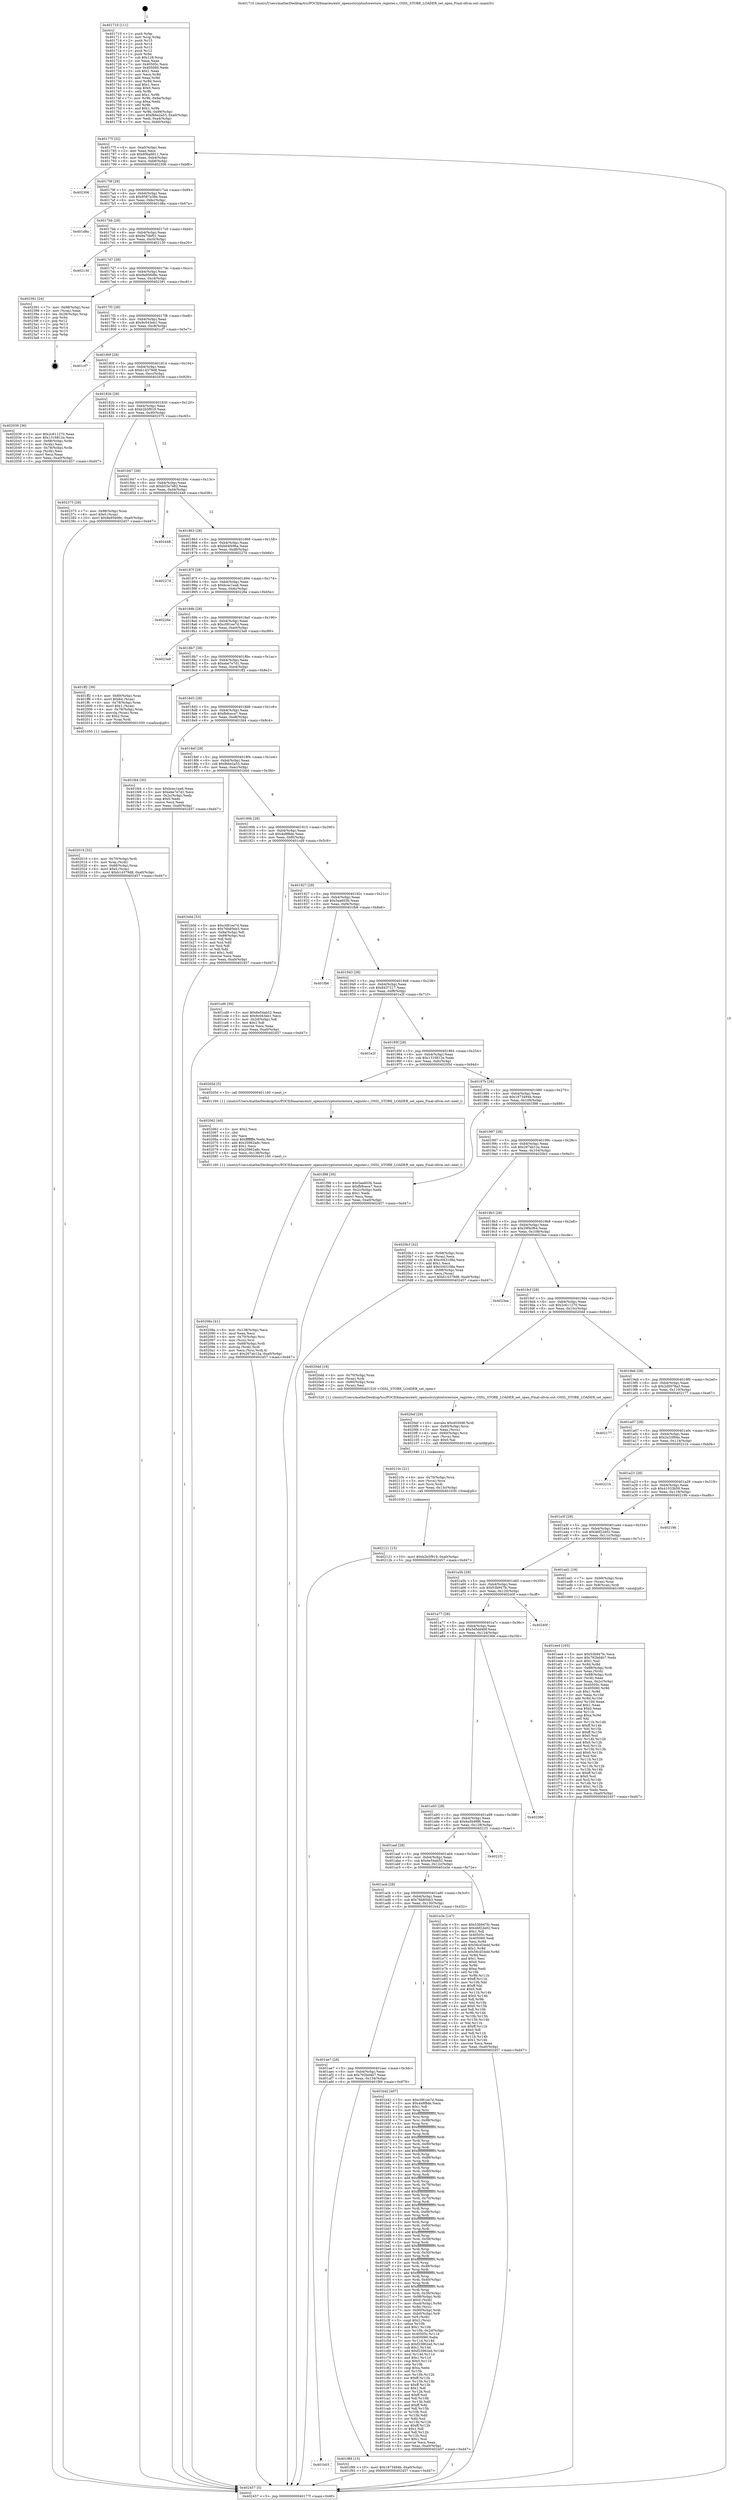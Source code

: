 digraph "0x401710" {
  label = "0x401710 (/mnt/c/Users/mathe/Desktop/tcc/POCII/binaries/extr_opensslcryptostorestore_register.c_OSSL_STORE_LOADER_set_open_Final-ollvm.out::main(0))"
  labelloc = "t"
  node[shape=record]

  Entry [label="",width=0.3,height=0.3,shape=circle,fillcolor=black,style=filled]
  "0x40177f" [label="{
     0x40177f [32]\l
     | [instrs]\l
     &nbsp;&nbsp;0x40177f \<+6\>: mov -0xa0(%rbp),%eax\l
     &nbsp;&nbsp;0x401785 \<+2\>: mov %eax,%ecx\l
     &nbsp;&nbsp;0x401787 \<+6\>: sub $0x80ba9611,%ecx\l
     &nbsp;&nbsp;0x40178d \<+6\>: mov %eax,-0xb4(%rbp)\l
     &nbsp;&nbsp;0x401793 \<+6\>: mov %ecx,-0xb8(%rbp)\l
     &nbsp;&nbsp;0x401799 \<+6\>: je 0000000000402306 \<main+0xbf6\>\l
  }"]
  "0x402306" [label="{
     0x402306\l
  }", style=dashed]
  "0x40179f" [label="{
     0x40179f [28]\l
     | [instrs]\l
     &nbsp;&nbsp;0x40179f \<+5\>: jmp 00000000004017a4 \<main+0x94\>\l
     &nbsp;&nbsp;0x4017a4 \<+6\>: mov -0xb4(%rbp),%eax\l
     &nbsp;&nbsp;0x4017aa \<+5\>: sub $0x9587a38e,%eax\l
     &nbsp;&nbsp;0x4017af \<+6\>: mov %eax,-0xbc(%rbp)\l
     &nbsp;&nbsp;0x4017b5 \<+6\>: je 0000000000401d8a \<main+0x67a\>\l
  }"]
  Exit [label="",width=0.3,height=0.3,shape=circle,fillcolor=black,style=filled,peripheries=2]
  "0x401d8a" [label="{
     0x401d8a\l
  }", style=dashed]
  "0x4017bb" [label="{
     0x4017bb [28]\l
     | [instrs]\l
     &nbsp;&nbsp;0x4017bb \<+5\>: jmp 00000000004017c0 \<main+0xb0\>\l
     &nbsp;&nbsp;0x4017c0 \<+6\>: mov -0xb4(%rbp),%eax\l
     &nbsp;&nbsp;0x4017c6 \<+5\>: sub $0x9a70bf01,%eax\l
     &nbsp;&nbsp;0x4017cb \<+6\>: mov %eax,-0xc0(%rbp)\l
     &nbsp;&nbsp;0x4017d1 \<+6\>: je 0000000000402130 \<main+0xa20\>\l
  }"]
  "0x402121" [label="{
     0x402121 [15]\l
     | [instrs]\l
     &nbsp;&nbsp;0x402121 \<+10\>: movl $0xb2b5f919,-0xa0(%rbp)\l
     &nbsp;&nbsp;0x40212b \<+5\>: jmp 0000000000402457 \<main+0xd47\>\l
  }"]
  "0x402130" [label="{
     0x402130\l
  }", style=dashed]
  "0x4017d7" [label="{
     0x4017d7 [28]\l
     | [instrs]\l
     &nbsp;&nbsp;0x4017d7 \<+5\>: jmp 00000000004017dc \<main+0xcc\>\l
     &nbsp;&nbsp;0x4017dc \<+6\>: mov -0xb4(%rbp),%eax\l
     &nbsp;&nbsp;0x4017e2 \<+5\>: sub $0x9a956d9c,%eax\l
     &nbsp;&nbsp;0x4017e7 \<+6\>: mov %eax,-0xc4(%rbp)\l
     &nbsp;&nbsp;0x4017ed \<+6\>: je 0000000000402391 \<main+0xc81\>\l
  }"]
  "0x40210c" [label="{
     0x40210c [21]\l
     | [instrs]\l
     &nbsp;&nbsp;0x40210c \<+4\>: mov -0x70(%rbp),%rcx\l
     &nbsp;&nbsp;0x402110 \<+3\>: mov (%rcx),%rcx\l
     &nbsp;&nbsp;0x402113 \<+3\>: mov %rcx,%rdi\l
     &nbsp;&nbsp;0x402116 \<+6\>: mov %eax,-0x13c(%rbp)\l
     &nbsp;&nbsp;0x40211c \<+5\>: call 0000000000401030 \<free@plt\>\l
     | [calls]\l
     &nbsp;&nbsp;0x401030 \{1\} (unknown)\l
  }"]
  "0x402391" [label="{
     0x402391 [24]\l
     | [instrs]\l
     &nbsp;&nbsp;0x402391 \<+7\>: mov -0x98(%rbp),%rax\l
     &nbsp;&nbsp;0x402398 \<+2\>: mov (%rax),%eax\l
     &nbsp;&nbsp;0x40239a \<+4\>: lea -0x28(%rbp),%rsp\l
     &nbsp;&nbsp;0x40239e \<+1\>: pop %rbx\l
     &nbsp;&nbsp;0x40239f \<+2\>: pop %r12\l
     &nbsp;&nbsp;0x4023a1 \<+2\>: pop %r13\l
     &nbsp;&nbsp;0x4023a3 \<+2\>: pop %r14\l
     &nbsp;&nbsp;0x4023a5 \<+2\>: pop %r15\l
     &nbsp;&nbsp;0x4023a7 \<+1\>: pop %rbp\l
     &nbsp;&nbsp;0x4023a8 \<+1\>: ret\l
  }"]
  "0x4017f3" [label="{
     0x4017f3 [28]\l
     | [instrs]\l
     &nbsp;&nbsp;0x4017f3 \<+5\>: jmp 00000000004017f8 \<main+0xe8\>\l
     &nbsp;&nbsp;0x4017f8 \<+6\>: mov -0xb4(%rbp),%eax\l
     &nbsp;&nbsp;0x4017fe \<+5\>: sub $0x9c043eb1,%eax\l
     &nbsp;&nbsp;0x401803 \<+6\>: mov %eax,-0xc8(%rbp)\l
     &nbsp;&nbsp;0x401809 \<+6\>: je 0000000000401cf7 \<main+0x5e7\>\l
  }"]
  "0x4020ef" [label="{
     0x4020ef [29]\l
     | [instrs]\l
     &nbsp;&nbsp;0x4020ef \<+10\>: movabs $0x4030d6,%rdi\l
     &nbsp;&nbsp;0x4020f9 \<+4\>: mov -0x60(%rbp),%rcx\l
     &nbsp;&nbsp;0x4020fd \<+2\>: mov %eax,(%rcx)\l
     &nbsp;&nbsp;0x4020ff \<+4\>: mov -0x60(%rbp),%rcx\l
     &nbsp;&nbsp;0x402103 \<+2\>: mov (%rcx),%esi\l
     &nbsp;&nbsp;0x402105 \<+2\>: mov $0x0,%al\l
     &nbsp;&nbsp;0x402107 \<+5\>: call 0000000000401040 \<printf@plt\>\l
     | [calls]\l
     &nbsp;&nbsp;0x401040 \{1\} (unknown)\l
  }"]
  "0x401cf7" [label="{
     0x401cf7\l
  }", style=dashed]
  "0x40180f" [label="{
     0x40180f [28]\l
     | [instrs]\l
     &nbsp;&nbsp;0x40180f \<+5\>: jmp 0000000000401814 \<main+0x104\>\l
     &nbsp;&nbsp;0x401814 \<+6\>: mov -0xb4(%rbp),%eax\l
     &nbsp;&nbsp;0x40181a \<+5\>: sub $0xb14379d8,%eax\l
     &nbsp;&nbsp;0x40181f \<+6\>: mov %eax,-0xcc(%rbp)\l
     &nbsp;&nbsp;0x401825 \<+6\>: je 0000000000402039 \<main+0x929\>\l
  }"]
  "0x40208a" [label="{
     0x40208a [41]\l
     | [instrs]\l
     &nbsp;&nbsp;0x40208a \<+6\>: mov -0x138(%rbp),%ecx\l
     &nbsp;&nbsp;0x402090 \<+3\>: imul %eax,%ecx\l
     &nbsp;&nbsp;0x402093 \<+4\>: mov -0x70(%rbp),%rsi\l
     &nbsp;&nbsp;0x402097 \<+3\>: mov (%rsi),%rsi\l
     &nbsp;&nbsp;0x40209a \<+4\>: mov -0x68(%rbp),%rdi\l
     &nbsp;&nbsp;0x40209e \<+3\>: movslq (%rdi),%rdi\l
     &nbsp;&nbsp;0x4020a1 \<+3\>: mov %ecx,(%rsi,%rdi,4)\l
     &nbsp;&nbsp;0x4020a4 \<+10\>: movl $0x267ab12a,-0xa0(%rbp)\l
     &nbsp;&nbsp;0x4020ae \<+5\>: jmp 0000000000402457 \<main+0xd47\>\l
  }"]
  "0x402039" [label="{
     0x402039 [36]\l
     | [instrs]\l
     &nbsp;&nbsp;0x402039 \<+5\>: mov $0x2c611270,%eax\l
     &nbsp;&nbsp;0x40203e \<+5\>: mov $0x1316812e,%ecx\l
     &nbsp;&nbsp;0x402043 \<+4\>: mov -0x68(%rbp),%rdx\l
     &nbsp;&nbsp;0x402047 \<+2\>: mov (%rdx),%esi\l
     &nbsp;&nbsp;0x402049 \<+4\>: mov -0x78(%rbp),%rdx\l
     &nbsp;&nbsp;0x40204d \<+2\>: cmp (%rdx),%esi\l
     &nbsp;&nbsp;0x40204f \<+3\>: cmovl %ecx,%eax\l
     &nbsp;&nbsp;0x402052 \<+6\>: mov %eax,-0xa0(%rbp)\l
     &nbsp;&nbsp;0x402058 \<+5\>: jmp 0000000000402457 \<main+0xd47\>\l
  }"]
  "0x40182b" [label="{
     0x40182b [28]\l
     | [instrs]\l
     &nbsp;&nbsp;0x40182b \<+5\>: jmp 0000000000401830 \<main+0x120\>\l
     &nbsp;&nbsp;0x401830 \<+6\>: mov -0xb4(%rbp),%eax\l
     &nbsp;&nbsp;0x401836 \<+5\>: sub $0xb2b5f919,%eax\l
     &nbsp;&nbsp;0x40183b \<+6\>: mov %eax,-0xd0(%rbp)\l
     &nbsp;&nbsp;0x401841 \<+6\>: je 0000000000402375 \<main+0xc65\>\l
  }"]
  "0x402062" [label="{
     0x402062 [40]\l
     | [instrs]\l
     &nbsp;&nbsp;0x402062 \<+5\>: mov $0x2,%ecx\l
     &nbsp;&nbsp;0x402067 \<+1\>: cltd\l
     &nbsp;&nbsp;0x402068 \<+2\>: idiv %ecx\l
     &nbsp;&nbsp;0x40206a \<+6\>: imul $0xfffffffe,%edx,%ecx\l
     &nbsp;&nbsp;0x402070 \<+6\>: add $0x20962a8c,%ecx\l
     &nbsp;&nbsp;0x402076 \<+3\>: add $0x1,%ecx\l
     &nbsp;&nbsp;0x402079 \<+6\>: sub $0x20962a8c,%ecx\l
     &nbsp;&nbsp;0x40207f \<+6\>: mov %ecx,-0x138(%rbp)\l
     &nbsp;&nbsp;0x402085 \<+5\>: call 0000000000401160 \<next_i\>\l
     | [calls]\l
     &nbsp;&nbsp;0x401160 \{1\} (/mnt/c/Users/mathe/Desktop/tcc/POCII/binaries/extr_opensslcryptostorestore_register.c_OSSL_STORE_LOADER_set_open_Final-ollvm.out::next_i)\l
  }"]
  "0x402375" [label="{
     0x402375 [28]\l
     | [instrs]\l
     &nbsp;&nbsp;0x402375 \<+7\>: mov -0x98(%rbp),%rax\l
     &nbsp;&nbsp;0x40237c \<+6\>: movl $0x0,(%rax)\l
     &nbsp;&nbsp;0x402382 \<+10\>: movl $0x9a956d9c,-0xa0(%rbp)\l
     &nbsp;&nbsp;0x40238c \<+5\>: jmp 0000000000402457 \<main+0xd47\>\l
  }"]
  "0x401847" [label="{
     0x401847 [28]\l
     | [instrs]\l
     &nbsp;&nbsp;0x401847 \<+5\>: jmp 000000000040184c \<main+0x13c\>\l
     &nbsp;&nbsp;0x40184c \<+6\>: mov -0xb4(%rbp),%eax\l
     &nbsp;&nbsp;0x401852 \<+5\>: sub $0xb53a7e82,%eax\l
     &nbsp;&nbsp;0x401857 \<+6\>: mov %eax,-0xd4(%rbp)\l
     &nbsp;&nbsp;0x40185d \<+6\>: je 0000000000402448 \<main+0xd38\>\l
  }"]
  "0x402019" [label="{
     0x402019 [32]\l
     | [instrs]\l
     &nbsp;&nbsp;0x402019 \<+4\>: mov -0x70(%rbp),%rdi\l
     &nbsp;&nbsp;0x40201d \<+3\>: mov %rax,(%rdi)\l
     &nbsp;&nbsp;0x402020 \<+4\>: mov -0x68(%rbp),%rax\l
     &nbsp;&nbsp;0x402024 \<+6\>: movl $0x0,(%rax)\l
     &nbsp;&nbsp;0x40202a \<+10\>: movl $0xb14379d8,-0xa0(%rbp)\l
     &nbsp;&nbsp;0x402034 \<+5\>: jmp 0000000000402457 \<main+0xd47\>\l
  }"]
  "0x402448" [label="{
     0x402448\l
  }", style=dashed]
  "0x401863" [label="{
     0x401863 [28]\l
     | [instrs]\l
     &nbsp;&nbsp;0x401863 \<+5\>: jmp 0000000000401868 \<main+0x158\>\l
     &nbsp;&nbsp;0x401868 \<+6\>: mov -0xb4(%rbp),%eax\l
     &nbsp;&nbsp;0x40186e \<+5\>: sub $0xb64f49ba,%eax\l
     &nbsp;&nbsp;0x401873 \<+6\>: mov %eax,-0xd8(%rbp)\l
     &nbsp;&nbsp;0x401879 \<+6\>: je 000000000040227d \<main+0xb6d\>\l
  }"]
  "0x401b03" [label="{
     0x401b03\l
  }", style=dashed]
  "0x40227d" [label="{
     0x40227d\l
  }", style=dashed]
  "0x40187f" [label="{
     0x40187f [28]\l
     | [instrs]\l
     &nbsp;&nbsp;0x40187f \<+5\>: jmp 0000000000401884 \<main+0x174\>\l
     &nbsp;&nbsp;0x401884 \<+6\>: mov -0xb4(%rbp),%eax\l
     &nbsp;&nbsp;0x40188a \<+5\>: sub $0xbcec1ea6,%eax\l
     &nbsp;&nbsp;0x40188f \<+6\>: mov %eax,-0xdc(%rbp)\l
     &nbsp;&nbsp;0x401895 \<+6\>: je 000000000040226e \<main+0xb5e\>\l
  }"]
  "0x401f89" [label="{
     0x401f89 [15]\l
     | [instrs]\l
     &nbsp;&nbsp;0x401f89 \<+10\>: movl $0x1873494b,-0xa0(%rbp)\l
     &nbsp;&nbsp;0x401f93 \<+5\>: jmp 0000000000402457 \<main+0xd47\>\l
  }"]
  "0x40226e" [label="{
     0x40226e\l
  }", style=dashed]
  "0x40189b" [label="{
     0x40189b [28]\l
     | [instrs]\l
     &nbsp;&nbsp;0x40189b \<+5\>: jmp 00000000004018a0 \<main+0x190\>\l
     &nbsp;&nbsp;0x4018a0 \<+6\>: mov -0xb4(%rbp),%eax\l
     &nbsp;&nbsp;0x4018a6 \<+5\>: sub $0xc081ee7d,%eax\l
     &nbsp;&nbsp;0x4018ab \<+6\>: mov %eax,-0xe0(%rbp)\l
     &nbsp;&nbsp;0x4018b1 \<+6\>: je 00000000004023a9 \<main+0xc99\>\l
  }"]
  "0x401ee4" [label="{
     0x401ee4 [165]\l
     | [instrs]\l
     &nbsp;&nbsp;0x401ee4 \<+5\>: mov $0x53b947fc,%ecx\l
     &nbsp;&nbsp;0x401ee9 \<+5\>: mov $0x792bd4b7,%edx\l
     &nbsp;&nbsp;0x401eee \<+3\>: mov $0x1,%sil\l
     &nbsp;&nbsp;0x401ef1 \<+3\>: xor %r8d,%r8d\l
     &nbsp;&nbsp;0x401ef4 \<+7\>: mov -0x88(%rbp),%rdi\l
     &nbsp;&nbsp;0x401efb \<+2\>: mov %eax,(%rdi)\l
     &nbsp;&nbsp;0x401efd \<+7\>: mov -0x88(%rbp),%rdi\l
     &nbsp;&nbsp;0x401f04 \<+2\>: mov (%rdi),%eax\l
     &nbsp;&nbsp;0x401f06 \<+3\>: mov %eax,-0x2c(%rbp)\l
     &nbsp;&nbsp;0x401f09 \<+7\>: mov 0x40505c,%eax\l
     &nbsp;&nbsp;0x401f10 \<+8\>: mov 0x405060,%r9d\l
     &nbsp;&nbsp;0x401f18 \<+4\>: sub $0x1,%r8d\l
     &nbsp;&nbsp;0x401f1c \<+3\>: mov %eax,%r10d\l
     &nbsp;&nbsp;0x401f1f \<+3\>: add %r8d,%r10d\l
     &nbsp;&nbsp;0x401f22 \<+4\>: imul %r10d,%eax\l
     &nbsp;&nbsp;0x401f26 \<+3\>: and $0x1,%eax\l
     &nbsp;&nbsp;0x401f29 \<+3\>: cmp $0x0,%eax\l
     &nbsp;&nbsp;0x401f2c \<+4\>: sete %r11b\l
     &nbsp;&nbsp;0x401f30 \<+4\>: cmp $0xa,%r9d\l
     &nbsp;&nbsp;0x401f34 \<+3\>: setl %bl\l
     &nbsp;&nbsp;0x401f37 \<+3\>: mov %r11b,%r14b\l
     &nbsp;&nbsp;0x401f3a \<+4\>: xor $0xff,%r14b\l
     &nbsp;&nbsp;0x401f3e \<+3\>: mov %bl,%r15b\l
     &nbsp;&nbsp;0x401f41 \<+4\>: xor $0xff,%r15b\l
     &nbsp;&nbsp;0x401f45 \<+4\>: xor $0x0,%sil\l
     &nbsp;&nbsp;0x401f49 \<+3\>: mov %r14b,%r12b\l
     &nbsp;&nbsp;0x401f4c \<+4\>: and $0x0,%r12b\l
     &nbsp;&nbsp;0x401f50 \<+3\>: and %sil,%r11b\l
     &nbsp;&nbsp;0x401f53 \<+3\>: mov %r15b,%r13b\l
     &nbsp;&nbsp;0x401f56 \<+4\>: and $0x0,%r13b\l
     &nbsp;&nbsp;0x401f5a \<+3\>: and %sil,%bl\l
     &nbsp;&nbsp;0x401f5d \<+3\>: or %r11b,%r12b\l
     &nbsp;&nbsp;0x401f60 \<+3\>: or %bl,%r13b\l
     &nbsp;&nbsp;0x401f63 \<+3\>: xor %r13b,%r12b\l
     &nbsp;&nbsp;0x401f66 \<+3\>: or %r15b,%r14b\l
     &nbsp;&nbsp;0x401f69 \<+4\>: xor $0xff,%r14b\l
     &nbsp;&nbsp;0x401f6d \<+4\>: or $0x0,%sil\l
     &nbsp;&nbsp;0x401f71 \<+3\>: and %sil,%r14b\l
     &nbsp;&nbsp;0x401f74 \<+3\>: or %r14b,%r12b\l
     &nbsp;&nbsp;0x401f77 \<+4\>: test $0x1,%r12b\l
     &nbsp;&nbsp;0x401f7b \<+3\>: cmovne %edx,%ecx\l
     &nbsp;&nbsp;0x401f7e \<+6\>: mov %ecx,-0xa0(%rbp)\l
     &nbsp;&nbsp;0x401f84 \<+5\>: jmp 0000000000402457 \<main+0xd47\>\l
  }"]
  "0x4023a9" [label="{
     0x4023a9\l
  }", style=dashed]
  "0x4018b7" [label="{
     0x4018b7 [28]\l
     | [instrs]\l
     &nbsp;&nbsp;0x4018b7 \<+5\>: jmp 00000000004018bc \<main+0x1ac\>\l
     &nbsp;&nbsp;0x4018bc \<+6\>: mov -0xb4(%rbp),%eax\l
     &nbsp;&nbsp;0x4018c2 \<+5\>: sub $0xebe7e7d1,%eax\l
     &nbsp;&nbsp;0x4018c7 \<+6\>: mov %eax,-0xe4(%rbp)\l
     &nbsp;&nbsp;0x4018cd \<+6\>: je 0000000000401ff2 \<main+0x8e2\>\l
  }"]
  "0x401ae7" [label="{
     0x401ae7 [28]\l
     | [instrs]\l
     &nbsp;&nbsp;0x401ae7 \<+5\>: jmp 0000000000401aec \<main+0x3dc\>\l
     &nbsp;&nbsp;0x401aec \<+6\>: mov -0xb4(%rbp),%eax\l
     &nbsp;&nbsp;0x401af2 \<+5\>: sub $0x792bd4b7,%eax\l
     &nbsp;&nbsp;0x401af7 \<+6\>: mov %eax,-0x134(%rbp)\l
     &nbsp;&nbsp;0x401afd \<+6\>: je 0000000000401f89 \<main+0x879\>\l
  }"]
  "0x401ff2" [label="{
     0x401ff2 [39]\l
     | [instrs]\l
     &nbsp;&nbsp;0x401ff2 \<+4\>: mov -0x80(%rbp),%rax\l
     &nbsp;&nbsp;0x401ff6 \<+6\>: movl $0x64,(%rax)\l
     &nbsp;&nbsp;0x401ffc \<+4\>: mov -0x78(%rbp),%rax\l
     &nbsp;&nbsp;0x402000 \<+6\>: movl $0x1,(%rax)\l
     &nbsp;&nbsp;0x402006 \<+4\>: mov -0x78(%rbp),%rax\l
     &nbsp;&nbsp;0x40200a \<+3\>: movslq (%rax),%rax\l
     &nbsp;&nbsp;0x40200d \<+4\>: shl $0x2,%rax\l
     &nbsp;&nbsp;0x402011 \<+3\>: mov %rax,%rdi\l
     &nbsp;&nbsp;0x402014 \<+5\>: call 0000000000401050 \<malloc@plt\>\l
     | [calls]\l
     &nbsp;&nbsp;0x401050 \{1\} (unknown)\l
  }"]
  "0x4018d3" [label="{
     0x4018d3 [28]\l
     | [instrs]\l
     &nbsp;&nbsp;0x4018d3 \<+5\>: jmp 00000000004018d8 \<main+0x1c8\>\l
     &nbsp;&nbsp;0x4018d8 \<+6\>: mov -0xb4(%rbp),%eax\l
     &nbsp;&nbsp;0x4018de \<+5\>: sub $0xfb9cece7,%eax\l
     &nbsp;&nbsp;0x4018e3 \<+6\>: mov %eax,-0xe8(%rbp)\l
     &nbsp;&nbsp;0x4018e9 \<+6\>: je 0000000000401fd4 \<main+0x8c4\>\l
  }"]
  "0x401b42" [label="{
     0x401b42 [407]\l
     | [instrs]\l
     &nbsp;&nbsp;0x401b42 \<+5\>: mov $0xc081ee7d,%eax\l
     &nbsp;&nbsp;0x401b47 \<+5\>: mov $0x4a9f8de,%ecx\l
     &nbsp;&nbsp;0x401b4c \<+2\>: mov $0x1,%dl\l
     &nbsp;&nbsp;0x401b4e \<+3\>: mov %rsp,%rsi\l
     &nbsp;&nbsp;0x401b51 \<+4\>: add $0xfffffffffffffff0,%rsi\l
     &nbsp;&nbsp;0x401b55 \<+3\>: mov %rsi,%rsp\l
     &nbsp;&nbsp;0x401b58 \<+7\>: mov %rsi,-0x98(%rbp)\l
     &nbsp;&nbsp;0x401b5f \<+3\>: mov %rsp,%rsi\l
     &nbsp;&nbsp;0x401b62 \<+4\>: add $0xfffffffffffffff0,%rsi\l
     &nbsp;&nbsp;0x401b66 \<+3\>: mov %rsi,%rsp\l
     &nbsp;&nbsp;0x401b69 \<+3\>: mov %rsp,%rdi\l
     &nbsp;&nbsp;0x401b6c \<+4\>: add $0xfffffffffffffff0,%rdi\l
     &nbsp;&nbsp;0x401b70 \<+3\>: mov %rdi,%rsp\l
     &nbsp;&nbsp;0x401b73 \<+7\>: mov %rdi,-0x90(%rbp)\l
     &nbsp;&nbsp;0x401b7a \<+3\>: mov %rsp,%rdi\l
     &nbsp;&nbsp;0x401b7d \<+4\>: add $0xfffffffffffffff0,%rdi\l
     &nbsp;&nbsp;0x401b81 \<+3\>: mov %rdi,%rsp\l
     &nbsp;&nbsp;0x401b84 \<+7\>: mov %rdi,-0x88(%rbp)\l
     &nbsp;&nbsp;0x401b8b \<+3\>: mov %rsp,%rdi\l
     &nbsp;&nbsp;0x401b8e \<+4\>: add $0xfffffffffffffff0,%rdi\l
     &nbsp;&nbsp;0x401b92 \<+3\>: mov %rdi,%rsp\l
     &nbsp;&nbsp;0x401b95 \<+4\>: mov %rdi,-0x80(%rbp)\l
     &nbsp;&nbsp;0x401b99 \<+3\>: mov %rsp,%rdi\l
     &nbsp;&nbsp;0x401b9c \<+4\>: add $0xfffffffffffffff0,%rdi\l
     &nbsp;&nbsp;0x401ba0 \<+3\>: mov %rdi,%rsp\l
     &nbsp;&nbsp;0x401ba3 \<+4\>: mov %rdi,-0x78(%rbp)\l
     &nbsp;&nbsp;0x401ba7 \<+3\>: mov %rsp,%rdi\l
     &nbsp;&nbsp;0x401baa \<+4\>: add $0xfffffffffffffff0,%rdi\l
     &nbsp;&nbsp;0x401bae \<+3\>: mov %rdi,%rsp\l
     &nbsp;&nbsp;0x401bb1 \<+4\>: mov %rdi,-0x70(%rbp)\l
     &nbsp;&nbsp;0x401bb5 \<+3\>: mov %rsp,%rdi\l
     &nbsp;&nbsp;0x401bb8 \<+4\>: add $0xfffffffffffffff0,%rdi\l
     &nbsp;&nbsp;0x401bbc \<+3\>: mov %rdi,%rsp\l
     &nbsp;&nbsp;0x401bbf \<+4\>: mov %rdi,-0x68(%rbp)\l
     &nbsp;&nbsp;0x401bc3 \<+3\>: mov %rsp,%rdi\l
     &nbsp;&nbsp;0x401bc6 \<+4\>: add $0xfffffffffffffff0,%rdi\l
     &nbsp;&nbsp;0x401bca \<+3\>: mov %rdi,%rsp\l
     &nbsp;&nbsp;0x401bcd \<+4\>: mov %rdi,-0x60(%rbp)\l
     &nbsp;&nbsp;0x401bd1 \<+3\>: mov %rsp,%rdi\l
     &nbsp;&nbsp;0x401bd4 \<+4\>: add $0xfffffffffffffff0,%rdi\l
     &nbsp;&nbsp;0x401bd8 \<+3\>: mov %rdi,%rsp\l
     &nbsp;&nbsp;0x401bdb \<+4\>: mov %rdi,-0x58(%rbp)\l
     &nbsp;&nbsp;0x401bdf \<+3\>: mov %rsp,%rdi\l
     &nbsp;&nbsp;0x401be2 \<+4\>: add $0xfffffffffffffff0,%rdi\l
     &nbsp;&nbsp;0x401be6 \<+3\>: mov %rdi,%rsp\l
     &nbsp;&nbsp;0x401be9 \<+4\>: mov %rdi,-0x50(%rbp)\l
     &nbsp;&nbsp;0x401bed \<+3\>: mov %rsp,%rdi\l
     &nbsp;&nbsp;0x401bf0 \<+4\>: add $0xfffffffffffffff0,%rdi\l
     &nbsp;&nbsp;0x401bf4 \<+3\>: mov %rdi,%rsp\l
     &nbsp;&nbsp;0x401bf7 \<+4\>: mov %rdi,-0x48(%rbp)\l
     &nbsp;&nbsp;0x401bfb \<+3\>: mov %rsp,%rdi\l
     &nbsp;&nbsp;0x401bfe \<+4\>: add $0xfffffffffffffff0,%rdi\l
     &nbsp;&nbsp;0x401c02 \<+3\>: mov %rdi,%rsp\l
     &nbsp;&nbsp;0x401c05 \<+4\>: mov %rdi,-0x40(%rbp)\l
     &nbsp;&nbsp;0x401c09 \<+3\>: mov %rsp,%rdi\l
     &nbsp;&nbsp;0x401c0c \<+4\>: add $0xfffffffffffffff0,%rdi\l
     &nbsp;&nbsp;0x401c10 \<+3\>: mov %rdi,%rsp\l
     &nbsp;&nbsp;0x401c13 \<+4\>: mov %rdi,-0x38(%rbp)\l
     &nbsp;&nbsp;0x401c17 \<+7\>: mov -0x98(%rbp),%rdi\l
     &nbsp;&nbsp;0x401c1e \<+6\>: movl $0x0,(%rdi)\l
     &nbsp;&nbsp;0x401c24 \<+7\>: mov -0xa4(%rbp),%r8d\l
     &nbsp;&nbsp;0x401c2b \<+3\>: mov %r8d,(%rsi)\l
     &nbsp;&nbsp;0x401c2e \<+7\>: mov -0x90(%rbp),%rdi\l
     &nbsp;&nbsp;0x401c35 \<+7\>: mov -0xb0(%rbp),%r9\l
     &nbsp;&nbsp;0x401c3c \<+3\>: mov %r9,(%rdi)\l
     &nbsp;&nbsp;0x401c3f \<+3\>: cmpl $0x2,(%rsi)\l
     &nbsp;&nbsp;0x401c42 \<+4\>: setne %r10b\l
     &nbsp;&nbsp;0x401c46 \<+4\>: and $0x1,%r10b\l
     &nbsp;&nbsp;0x401c4a \<+4\>: mov %r10b,-0x2d(%rbp)\l
     &nbsp;&nbsp;0x401c4e \<+8\>: mov 0x40505c,%r11d\l
     &nbsp;&nbsp;0x401c56 \<+7\>: mov 0x405060,%ebx\l
     &nbsp;&nbsp;0x401c5d \<+3\>: mov %r11d,%r14d\l
     &nbsp;&nbsp;0x401c60 \<+7\>: sub $0xf23962ed,%r14d\l
     &nbsp;&nbsp;0x401c67 \<+4\>: sub $0x1,%r14d\l
     &nbsp;&nbsp;0x401c6b \<+7\>: add $0xf23962ed,%r14d\l
     &nbsp;&nbsp;0x401c72 \<+4\>: imul %r14d,%r11d\l
     &nbsp;&nbsp;0x401c76 \<+4\>: and $0x1,%r11d\l
     &nbsp;&nbsp;0x401c7a \<+4\>: cmp $0x0,%r11d\l
     &nbsp;&nbsp;0x401c7e \<+4\>: sete %r10b\l
     &nbsp;&nbsp;0x401c82 \<+3\>: cmp $0xa,%ebx\l
     &nbsp;&nbsp;0x401c85 \<+4\>: setl %r15b\l
     &nbsp;&nbsp;0x401c89 \<+3\>: mov %r10b,%r12b\l
     &nbsp;&nbsp;0x401c8c \<+4\>: xor $0xff,%r12b\l
     &nbsp;&nbsp;0x401c90 \<+3\>: mov %r15b,%r13b\l
     &nbsp;&nbsp;0x401c93 \<+4\>: xor $0xff,%r13b\l
     &nbsp;&nbsp;0x401c97 \<+3\>: xor $0x1,%dl\l
     &nbsp;&nbsp;0x401c9a \<+3\>: mov %r12b,%sil\l
     &nbsp;&nbsp;0x401c9d \<+4\>: and $0xff,%sil\l
     &nbsp;&nbsp;0x401ca1 \<+3\>: and %dl,%r10b\l
     &nbsp;&nbsp;0x401ca4 \<+3\>: mov %r13b,%dil\l
     &nbsp;&nbsp;0x401ca7 \<+4\>: and $0xff,%dil\l
     &nbsp;&nbsp;0x401cab \<+3\>: and %dl,%r15b\l
     &nbsp;&nbsp;0x401cae \<+3\>: or %r10b,%sil\l
     &nbsp;&nbsp;0x401cb1 \<+3\>: or %r15b,%dil\l
     &nbsp;&nbsp;0x401cb4 \<+3\>: xor %dil,%sil\l
     &nbsp;&nbsp;0x401cb7 \<+3\>: or %r13b,%r12b\l
     &nbsp;&nbsp;0x401cba \<+4\>: xor $0xff,%r12b\l
     &nbsp;&nbsp;0x401cbe \<+3\>: or $0x1,%dl\l
     &nbsp;&nbsp;0x401cc1 \<+3\>: and %dl,%r12b\l
     &nbsp;&nbsp;0x401cc4 \<+3\>: or %r12b,%sil\l
     &nbsp;&nbsp;0x401cc7 \<+4\>: test $0x1,%sil\l
     &nbsp;&nbsp;0x401ccb \<+3\>: cmovne %ecx,%eax\l
     &nbsp;&nbsp;0x401cce \<+6\>: mov %eax,-0xa0(%rbp)\l
     &nbsp;&nbsp;0x401cd4 \<+5\>: jmp 0000000000402457 \<main+0xd47\>\l
  }"]
  "0x401fd4" [label="{
     0x401fd4 [30]\l
     | [instrs]\l
     &nbsp;&nbsp;0x401fd4 \<+5\>: mov $0xbcec1ea6,%eax\l
     &nbsp;&nbsp;0x401fd9 \<+5\>: mov $0xebe7e7d1,%ecx\l
     &nbsp;&nbsp;0x401fde \<+3\>: mov -0x2c(%rbp),%edx\l
     &nbsp;&nbsp;0x401fe1 \<+3\>: cmp $0x0,%edx\l
     &nbsp;&nbsp;0x401fe4 \<+3\>: cmove %ecx,%eax\l
     &nbsp;&nbsp;0x401fe7 \<+6\>: mov %eax,-0xa0(%rbp)\l
     &nbsp;&nbsp;0x401fed \<+5\>: jmp 0000000000402457 \<main+0xd47\>\l
  }"]
  "0x4018ef" [label="{
     0x4018ef [28]\l
     | [instrs]\l
     &nbsp;&nbsp;0x4018ef \<+5\>: jmp 00000000004018f4 \<main+0x1e4\>\l
     &nbsp;&nbsp;0x4018f4 \<+6\>: mov -0xb4(%rbp),%eax\l
     &nbsp;&nbsp;0x4018fa \<+5\>: sub $0xfbbe2a53,%eax\l
     &nbsp;&nbsp;0x4018ff \<+6\>: mov %eax,-0xec(%rbp)\l
     &nbsp;&nbsp;0x401905 \<+6\>: je 0000000000401b0d \<main+0x3fd\>\l
  }"]
  "0x401acb" [label="{
     0x401acb [28]\l
     | [instrs]\l
     &nbsp;&nbsp;0x401acb \<+5\>: jmp 0000000000401ad0 \<main+0x3c0\>\l
     &nbsp;&nbsp;0x401ad0 \<+6\>: mov -0xb4(%rbp),%eax\l
     &nbsp;&nbsp;0x401ad6 \<+5\>: sub $0x76b85eb3,%eax\l
     &nbsp;&nbsp;0x401adb \<+6\>: mov %eax,-0x130(%rbp)\l
     &nbsp;&nbsp;0x401ae1 \<+6\>: je 0000000000401b42 \<main+0x432\>\l
  }"]
  "0x401b0d" [label="{
     0x401b0d [53]\l
     | [instrs]\l
     &nbsp;&nbsp;0x401b0d \<+5\>: mov $0xc081ee7d,%eax\l
     &nbsp;&nbsp;0x401b12 \<+5\>: mov $0x76b85eb3,%ecx\l
     &nbsp;&nbsp;0x401b17 \<+6\>: mov -0x9a(%rbp),%dl\l
     &nbsp;&nbsp;0x401b1d \<+7\>: mov -0x99(%rbp),%sil\l
     &nbsp;&nbsp;0x401b24 \<+3\>: mov %dl,%dil\l
     &nbsp;&nbsp;0x401b27 \<+3\>: and %sil,%dil\l
     &nbsp;&nbsp;0x401b2a \<+3\>: xor %sil,%dl\l
     &nbsp;&nbsp;0x401b2d \<+3\>: or %dl,%dil\l
     &nbsp;&nbsp;0x401b30 \<+4\>: test $0x1,%dil\l
     &nbsp;&nbsp;0x401b34 \<+3\>: cmovne %ecx,%eax\l
     &nbsp;&nbsp;0x401b37 \<+6\>: mov %eax,-0xa0(%rbp)\l
     &nbsp;&nbsp;0x401b3d \<+5\>: jmp 0000000000402457 \<main+0xd47\>\l
  }"]
  "0x40190b" [label="{
     0x40190b [28]\l
     | [instrs]\l
     &nbsp;&nbsp;0x40190b \<+5\>: jmp 0000000000401910 \<main+0x200\>\l
     &nbsp;&nbsp;0x401910 \<+6\>: mov -0xb4(%rbp),%eax\l
     &nbsp;&nbsp;0x401916 \<+5\>: sub $0x4a9f8de,%eax\l
     &nbsp;&nbsp;0x40191b \<+6\>: mov %eax,-0xf0(%rbp)\l
     &nbsp;&nbsp;0x401921 \<+6\>: je 0000000000401cd9 \<main+0x5c9\>\l
  }"]
  "0x402457" [label="{
     0x402457 [5]\l
     | [instrs]\l
     &nbsp;&nbsp;0x402457 \<+5\>: jmp 000000000040177f \<main+0x6f\>\l
  }"]
  "0x401710" [label="{
     0x401710 [111]\l
     | [instrs]\l
     &nbsp;&nbsp;0x401710 \<+1\>: push %rbp\l
     &nbsp;&nbsp;0x401711 \<+3\>: mov %rsp,%rbp\l
     &nbsp;&nbsp;0x401714 \<+2\>: push %r15\l
     &nbsp;&nbsp;0x401716 \<+2\>: push %r14\l
     &nbsp;&nbsp;0x401718 \<+2\>: push %r13\l
     &nbsp;&nbsp;0x40171a \<+2\>: push %r12\l
     &nbsp;&nbsp;0x40171c \<+1\>: push %rbx\l
     &nbsp;&nbsp;0x40171d \<+7\>: sub $0x128,%rsp\l
     &nbsp;&nbsp;0x401724 \<+2\>: xor %eax,%eax\l
     &nbsp;&nbsp;0x401726 \<+7\>: mov 0x40505c,%ecx\l
     &nbsp;&nbsp;0x40172d \<+7\>: mov 0x405060,%edx\l
     &nbsp;&nbsp;0x401734 \<+3\>: sub $0x1,%eax\l
     &nbsp;&nbsp;0x401737 \<+3\>: mov %ecx,%r8d\l
     &nbsp;&nbsp;0x40173a \<+3\>: add %eax,%r8d\l
     &nbsp;&nbsp;0x40173d \<+4\>: imul %r8d,%ecx\l
     &nbsp;&nbsp;0x401741 \<+3\>: and $0x1,%ecx\l
     &nbsp;&nbsp;0x401744 \<+3\>: cmp $0x0,%ecx\l
     &nbsp;&nbsp;0x401747 \<+4\>: sete %r9b\l
     &nbsp;&nbsp;0x40174b \<+4\>: and $0x1,%r9b\l
     &nbsp;&nbsp;0x40174f \<+7\>: mov %r9b,-0x9a(%rbp)\l
     &nbsp;&nbsp;0x401756 \<+3\>: cmp $0xa,%edx\l
     &nbsp;&nbsp;0x401759 \<+4\>: setl %r9b\l
     &nbsp;&nbsp;0x40175d \<+4\>: and $0x1,%r9b\l
     &nbsp;&nbsp;0x401761 \<+7\>: mov %r9b,-0x99(%rbp)\l
     &nbsp;&nbsp;0x401768 \<+10\>: movl $0xfbbe2a53,-0xa0(%rbp)\l
     &nbsp;&nbsp;0x401772 \<+6\>: mov %edi,-0xa4(%rbp)\l
     &nbsp;&nbsp;0x401778 \<+7\>: mov %rsi,-0xb0(%rbp)\l
  }"]
  "0x401e3e" [label="{
     0x401e3e [147]\l
     | [instrs]\l
     &nbsp;&nbsp;0x401e3e \<+5\>: mov $0x53b947fc,%eax\l
     &nbsp;&nbsp;0x401e43 \<+5\>: mov $0x4bf22e02,%ecx\l
     &nbsp;&nbsp;0x401e48 \<+2\>: mov $0x1,%dl\l
     &nbsp;&nbsp;0x401e4a \<+7\>: mov 0x40505c,%esi\l
     &nbsp;&nbsp;0x401e51 \<+7\>: mov 0x405060,%edi\l
     &nbsp;&nbsp;0x401e58 \<+3\>: mov %esi,%r8d\l
     &nbsp;&nbsp;0x401e5b \<+7\>: add $0x56cd34dd,%r8d\l
     &nbsp;&nbsp;0x401e62 \<+4\>: sub $0x1,%r8d\l
     &nbsp;&nbsp;0x401e66 \<+7\>: sub $0x56cd34dd,%r8d\l
     &nbsp;&nbsp;0x401e6d \<+4\>: imul %r8d,%esi\l
     &nbsp;&nbsp;0x401e71 \<+3\>: and $0x1,%esi\l
     &nbsp;&nbsp;0x401e74 \<+3\>: cmp $0x0,%esi\l
     &nbsp;&nbsp;0x401e77 \<+4\>: sete %r9b\l
     &nbsp;&nbsp;0x401e7b \<+3\>: cmp $0xa,%edi\l
     &nbsp;&nbsp;0x401e7e \<+4\>: setl %r10b\l
     &nbsp;&nbsp;0x401e82 \<+3\>: mov %r9b,%r11b\l
     &nbsp;&nbsp;0x401e85 \<+4\>: xor $0xff,%r11b\l
     &nbsp;&nbsp;0x401e89 \<+3\>: mov %r10b,%bl\l
     &nbsp;&nbsp;0x401e8c \<+3\>: xor $0xff,%bl\l
     &nbsp;&nbsp;0x401e8f \<+3\>: xor $0x0,%dl\l
     &nbsp;&nbsp;0x401e92 \<+3\>: mov %r11b,%r14b\l
     &nbsp;&nbsp;0x401e95 \<+4\>: and $0x0,%r14b\l
     &nbsp;&nbsp;0x401e99 \<+3\>: and %dl,%r9b\l
     &nbsp;&nbsp;0x401e9c \<+3\>: mov %bl,%r15b\l
     &nbsp;&nbsp;0x401e9f \<+4\>: and $0x0,%r15b\l
     &nbsp;&nbsp;0x401ea3 \<+3\>: and %dl,%r10b\l
     &nbsp;&nbsp;0x401ea6 \<+3\>: or %r9b,%r14b\l
     &nbsp;&nbsp;0x401ea9 \<+3\>: or %r10b,%r15b\l
     &nbsp;&nbsp;0x401eac \<+3\>: xor %r15b,%r14b\l
     &nbsp;&nbsp;0x401eaf \<+3\>: or %bl,%r11b\l
     &nbsp;&nbsp;0x401eb2 \<+4\>: xor $0xff,%r11b\l
     &nbsp;&nbsp;0x401eb6 \<+3\>: or $0x0,%dl\l
     &nbsp;&nbsp;0x401eb9 \<+3\>: and %dl,%r11b\l
     &nbsp;&nbsp;0x401ebc \<+3\>: or %r11b,%r14b\l
     &nbsp;&nbsp;0x401ebf \<+4\>: test $0x1,%r14b\l
     &nbsp;&nbsp;0x401ec3 \<+3\>: cmovne %ecx,%eax\l
     &nbsp;&nbsp;0x401ec6 \<+6\>: mov %eax,-0xa0(%rbp)\l
     &nbsp;&nbsp;0x401ecc \<+5\>: jmp 0000000000402457 \<main+0xd47\>\l
  }"]
  "0x401cd9" [label="{
     0x401cd9 [30]\l
     | [instrs]\l
     &nbsp;&nbsp;0x401cd9 \<+5\>: mov $0x6e54ab52,%eax\l
     &nbsp;&nbsp;0x401cde \<+5\>: mov $0x9c043eb1,%ecx\l
     &nbsp;&nbsp;0x401ce3 \<+3\>: mov -0x2d(%rbp),%dl\l
     &nbsp;&nbsp;0x401ce6 \<+3\>: test $0x1,%dl\l
     &nbsp;&nbsp;0x401ce9 \<+3\>: cmovne %ecx,%eax\l
     &nbsp;&nbsp;0x401cec \<+6\>: mov %eax,-0xa0(%rbp)\l
     &nbsp;&nbsp;0x401cf2 \<+5\>: jmp 0000000000402457 \<main+0xd47\>\l
  }"]
  "0x401927" [label="{
     0x401927 [28]\l
     | [instrs]\l
     &nbsp;&nbsp;0x401927 \<+5\>: jmp 000000000040192c \<main+0x21c\>\l
     &nbsp;&nbsp;0x40192c \<+6\>: mov -0xb4(%rbp),%eax\l
     &nbsp;&nbsp;0x401932 \<+5\>: sub $0x5aa603b,%eax\l
     &nbsp;&nbsp;0x401937 \<+6\>: mov %eax,-0xf4(%rbp)\l
     &nbsp;&nbsp;0x40193d \<+6\>: je 0000000000401fb6 \<main+0x8a6\>\l
  }"]
  "0x401aaf" [label="{
     0x401aaf [28]\l
     | [instrs]\l
     &nbsp;&nbsp;0x401aaf \<+5\>: jmp 0000000000401ab4 \<main+0x3a4\>\l
     &nbsp;&nbsp;0x401ab4 \<+6\>: mov -0xb4(%rbp),%eax\l
     &nbsp;&nbsp;0x401aba \<+5\>: sub $0x6e54ab52,%eax\l
     &nbsp;&nbsp;0x401abf \<+6\>: mov %eax,-0x12c(%rbp)\l
     &nbsp;&nbsp;0x401ac5 \<+6\>: je 0000000000401e3e \<main+0x72e\>\l
  }"]
  "0x401fb6" [label="{
     0x401fb6\l
  }", style=dashed]
  "0x401943" [label="{
     0x401943 [28]\l
     | [instrs]\l
     &nbsp;&nbsp;0x401943 \<+5\>: jmp 0000000000401948 \<main+0x238\>\l
     &nbsp;&nbsp;0x401948 \<+6\>: mov -0xb4(%rbp),%eax\l
     &nbsp;&nbsp;0x40194e \<+5\>: sub $0x8437217,%eax\l
     &nbsp;&nbsp;0x401953 \<+6\>: mov %eax,-0xf8(%rbp)\l
     &nbsp;&nbsp;0x401959 \<+6\>: je 0000000000401e2f \<main+0x71f\>\l
  }"]
  "0x4021f1" [label="{
     0x4021f1\l
  }", style=dashed]
  "0x401e2f" [label="{
     0x401e2f\l
  }", style=dashed]
  "0x40195f" [label="{
     0x40195f [28]\l
     | [instrs]\l
     &nbsp;&nbsp;0x40195f \<+5\>: jmp 0000000000401964 \<main+0x254\>\l
     &nbsp;&nbsp;0x401964 \<+6\>: mov -0xb4(%rbp),%eax\l
     &nbsp;&nbsp;0x40196a \<+5\>: sub $0x1316812e,%eax\l
     &nbsp;&nbsp;0x40196f \<+6\>: mov %eax,-0xfc(%rbp)\l
     &nbsp;&nbsp;0x401975 \<+6\>: je 000000000040205d \<main+0x94d\>\l
  }"]
  "0x401a93" [label="{
     0x401a93 [28]\l
     | [instrs]\l
     &nbsp;&nbsp;0x401a93 \<+5\>: jmp 0000000000401a98 \<main+0x388\>\l
     &nbsp;&nbsp;0x401a98 \<+6\>: mov -0xb4(%rbp),%eax\l
     &nbsp;&nbsp;0x401a9e \<+5\>: sub $0x6a5b99f6,%eax\l
     &nbsp;&nbsp;0x401aa3 \<+6\>: mov %eax,-0x128(%rbp)\l
     &nbsp;&nbsp;0x401aa9 \<+6\>: je 00000000004021f1 \<main+0xae1\>\l
  }"]
  "0x40205d" [label="{
     0x40205d [5]\l
     | [instrs]\l
     &nbsp;&nbsp;0x40205d \<+5\>: call 0000000000401160 \<next_i\>\l
     | [calls]\l
     &nbsp;&nbsp;0x401160 \{1\} (/mnt/c/Users/mathe/Desktop/tcc/POCII/binaries/extr_opensslcryptostorestore_register.c_OSSL_STORE_LOADER_set_open_Final-ollvm.out::next_i)\l
  }"]
  "0x40197b" [label="{
     0x40197b [28]\l
     | [instrs]\l
     &nbsp;&nbsp;0x40197b \<+5\>: jmp 0000000000401980 \<main+0x270\>\l
     &nbsp;&nbsp;0x401980 \<+6\>: mov -0xb4(%rbp),%eax\l
     &nbsp;&nbsp;0x401986 \<+5\>: sub $0x1873494b,%eax\l
     &nbsp;&nbsp;0x40198b \<+6\>: mov %eax,-0x100(%rbp)\l
     &nbsp;&nbsp;0x401991 \<+6\>: je 0000000000401f98 \<main+0x888\>\l
  }"]
  "0x402366" [label="{
     0x402366\l
  }", style=dashed]
  "0x401f98" [label="{
     0x401f98 [30]\l
     | [instrs]\l
     &nbsp;&nbsp;0x401f98 \<+5\>: mov $0x5aa603b,%eax\l
     &nbsp;&nbsp;0x401f9d \<+5\>: mov $0xfb9cece7,%ecx\l
     &nbsp;&nbsp;0x401fa2 \<+3\>: mov -0x2c(%rbp),%edx\l
     &nbsp;&nbsp;0x401fa5 \<+3\>: cmp $0x1,%edx\l
     &nbsp;&nbsp;0x401fa8 \<+3\>: cmovl %ecx,%eax\l
     &nbsp;&nbsp;0x401fab \<+6\>: mov %eax,-0xa0(%rbp)\l
     &nbsp;&nbsp;0x401fb1 \<+5\>: jmp 0000000000402457 \<main+0xd47\>\l
  }"]
  "0x401997" [label="{
     0x401997 [28]\l
     | [instrs]\l
     &nbsp;&nbsp;0x401997 \<+5\>: jmp 000000000040199c \<main+0x28c\>\l
     &nbsp;&nbsp;0x40199c \<+6\>: mov -0xb4(%rbp),%eax\l
     &nbsp;&nbsp;0x4019a2 \<+5\>: sub $0x267ab12a,%eax\l
     &nbsp;&nbsp;0x4019a7 \<+6\>: mov %eax,-0x104(%rbp)\l
     &nbsp;&nbsp;0x4019ad \<+6\>: je 00000000004020b3 \<main+0x9a3\>\l
  }"]
  "0x401a77" [label="{
     0x401a77 [28]\l
     | [instrs]\l
     &nbsp;&nbsp;0x401a77 \<+5\>: jmp 0000000000401a7c \<main+0x36c\>\l
     &nbsp;&nbsp;0x401a7c \<+6\>: mov -0xb4(%rbp),%eax\l
     &nbsp;&nbsp;0x401a82 \<+5\>: sub $0x5d5dd49f,%eax\l
     &nbsp;&nbsp;0x401a87 \<+6\>: mov %eax,-0x124(%rbp)\l
     &nbsp;&nbsp;0x401a8d \<+6\>: je 0000000000402366 \<main+0xc56\>\l
  }"]
  "0x4020b3" [label="{
     0x4020b3 [42]\l
     | [instrs]\l
     &nbsp;&nbsp;0x4020b3 \<+4\>: mov -0x68(%rbp),%rax\l
     &nbsp;&nbsp;0x4020b7 \<+2\>: mov (%rax),%ecx\l
     &nbsp;&nbsp;0x4020b9 \<+6\>: sub $0xc043108a,%ecx\l
     &nbsp;&nbsp;0x4020bf \<+3\>: add $0x1,%ecx\l
     &nbsp;&nbsp;0x4020c2 \<+6\>: add $0xc043108a,%ecx\l
     &nbsp;&nbsp;0x4020c8 \<+4\>: mov -0x68(%rbp),%rax\l
     &nbsp;&nbsp;0x4020cc \<+2\>: mov %ecx,(%rax)\l
     &nbsp;&nbsp;0x4020ce \<+10\>: movl $0xb14379d8,-0xa0(%rbp)\l
     &nbsp;&nbsp;0x4020d8 \<+5\>: jmp 0000000000402457 \<main+0xd47\>\l
  }"]
  "0x4019b3" [label="{
     0x4019b3 [28]\l
     | [instrs]\l
     &nbsp;&nbsp;0x4019b3 \<+5\>: jmp 00000000004019b8 \<main+0x2a8\>\l
     &nbsp;&nbsp;0x4019b8 \<+6\>: mov -0xb4(%rbp),%eax\l
     &nbsp;&nbsp;0x4019be \<+5\>: sub $0x29f4cf64,%eax\l
     &nbsp;&nbsp;0x4019c3 \<+6\>: mov %eax,-0x108(%rbp)\l
     &nbsp;&nbsp;0x4019c9 \<+6\>: je 00000000004023ee \<main+0xcde\>\l
  }"]
  "0x40240f" [label="{
     0x40240f\l
  }", style=dashed]
  "0x4023ee" [label="{
     0x4023ee\l
  }", style=dashed]
  "0x4019cf" [label="{
     0x4019cf [28]\l
     | [instrs]\l
     &nbsp;&nbsp;0x4019cf \<+5\>: jmp 00000000004019d4 \<main+0x2c4\>\l
     &nbsp;&nbsp;0x4019d4 \<+6\>: mov -0xb4(%rbp),%eax\l
     &nbsp;&nbsp;0x4019da \<+5\>: sub $0x2c611270,%eax\l
     &nbsp;&nbsp;0x4019df \<+6\>: mov %eax,-0x10c(%rbp)\l
     &nbsp;&nbsp;0x4019e5 \<+6\>: je 00000000004020dd \<main+0x9cd\>\l
  }"]
  "0x401a5b" [label="{
     0x401a5b [28]\l
     | [instrs]\l
     &nbsp;&nbsp;0x401a5b \<+5\>: jmp 0000000000401a60 \<main+0x350\>\l
     &nbsp;&nbsp;0x401a60 \<+6\>: mov -0xb4(%rbp),%eax\l
     &nbsp;&nbsp;0x401a66 \<+5\>: sub $0x53b947fc,%eax\l
     &nbsp;&nbsp;0x401a6b \<+6\>: mov %eax,-0x120(%rbp)\l
     &nbsp;&nbsp;0x401a71 \<+6\>: je 000000000040240f \<main+0xcff\>\l
  }"]
  "0x4020dd" [label="{
     0x4020dd [18]\l
     | [instrs]\l
     &nbsp;&nbsp;0x4020dd \<+4\>: mov -0x70(%rbp),%rax\l
     &nbsp;&nbsp;0x4020e1 \<+3\>: mov (%rax),%rdi\l
     &nbsp;&nbsp;0x4020e4 \<+4\>: mov -0x80(%rbp),%rax\l
     &nbsp;&nbsp;0x4020e8 \<+2\>: mov (%rax),%esi\l
     &nbsp;&nbsp;0x4020ea \<+5\>: call 0000000000401520 \<OSSL_STORE_LOADER_set_open\>\l
     | [calls]\l
     &nbsp;&nbsp;0x401520 \{1\} (/mnt/c/Users/mathe/Desktop/tcc/POCII/binaries/extr_opensslcryptostorestore_register.c_OSSL_STORE_LOADER_set_open_Final-ollvm.out::OSSL_STORE_LOADER_set_open)\l
  }"]
  "0x4019eb" [label="{
     0x4019eb [28]\l
     | [instrs]\l
     &nbsp;&nbsp;0x4019eb \<+5\>: jmp 00000000004019f0 \<main+0x2e0\>\l
     &nbsp;&nbsp;0x4019f0 \<+6\>: mov -0xb4(%rbp),%eax\l
     &nbsp;&nbsp;0x4019f6 \<+5\>: sub $0x2d0078a3,%eax\l
     &nbsp;&nbsp;0x4019fb \<+6\>: mov %eax,-0x110(%rbp)\l
     &nbsp;&nbsp;0x401a01 \<+6\>: je 0000000000402177 \<main+0xa67\>\l
  }"]
  "0x401ed1" [label="{
     0x401ed1 [19]\l
     | [instrs]\l
     &nbsp;&nbsp;0x401ed1 \<+7\>: mov -0x90(%rbp),%rax\l
     &nbsp;&nbsp;0x401ed8 \<+3\>: mov (%rax),%rax\l
     &nbsp;&nbsp;0x401edb \<+4\>: mov 0x8(%rax),%rdi\l
     &nbsp;&nbsp;0x401edf \<+5\>: call 0000000000401060 \<atoi@plt\>\l
     | [calls]\l
     &nbsp;&nbsp;0x401060 \{1\} (unknown)\l
  }"]
  "0x402177" [label="{
     0x402177\l
  }", style=dashed]
  "0x401a07" [label="{
     0x401a07 [28]\l
     | [instrs]\l
     &nbsp;&nbsp;0x401a07 \<+5\>: jmp 0000000000401a0c \<main+0x2fc\>\l
     &nbsp;&nbsp;0x401a0c \<+6\>: mov -0xb4(%rbp),%eax\l
     &nbsp;&nbsp;0x401a12 \<+5\>: sub $0x2e33f94e,%eax\l
     &nbsp;&nbsp;0x401a17 \<+6\>: mov %eax,-0x114(%rbp)\l
     &nbsp;&nbsp;0x401a1d \<+6\>: je 000000000040221b \<main+0xb0b\>\l
  }"]
  "0x401a3f" [label="{
     0x401a3f [28]\l
     | [instrs]\l
     &nbsp;&nbsp;0x401a3f \<+5\>: jmp 0000000000401a44 \<main+0x334\>\l
     &nbsp;&nbsp;0x401a44 \<+6\>: mov -0xb4(%rbp),%eax\l
     &nbsp;&nbsp;0x401a4a \<+5\>: sub $0x4bf22e02,%eax\l
     &nbsp;&nbsp;0x401a4f \<+6\>: mov %eax,-0x11c(%rbp)\l
     &nbsp;&nbsp;0x401a55 \<+6\>: je 0000000000401ed1 \<main+0x7c1\>\l
  }"]
  "0x40221b" [label="{
     0x40221b\l
  }", style=dashed]
  "0x401a23" [label="{
     0x401a23 [28]\l
     | [instrs]\l
     &nbsp;&nbsp;0x401a23 \<+5\>: jmp 0000000000401a28 \<main+0x318\>\l
     &nbsp;&nbsp;0x401a28 \<+6\>: mov -0xb4(%rbp),%eax\l
     &nbsp;&nbsp;0x401a2e \<+5\>: sub $0x41033b59,%eax\l
     &nbsp;&nbsp;0x401a33 \<+6\>: mov %eax,-0x118(%rbp)\l
     &nbsp;&nbsp;0x401a39 \<+6\>: je 000000000040219b \<main+0xa8b\>\l
  }"]
  "0x40219b" [label="{
     0x40219b\l
  }", style=dashed]
  Entry -> "0x401710" [label=" 1"]
  "0x40177f" -> "0x402306" [label=" 0"]
  "0x40177f" -> "0x40179f" [label=" 16"]
  "0x402391" -> Exit [label=" 1"]
  "0x40179f" -> "0x401d8a" [label=" 0"]
  "0x40179f" -> "0x4017bb" [label=" 16"]
  "0x402375" -> "0x402457" [label=" 1"]
  "0x4017bb" -> "0x402130" [label=" 0"]
  "0x4017bb" -> "0x4017d7" [label=" 16"]
  "0x402121" -> "0x402457" [label=" 1"]
  "0x4017d7" -> "0x402391" [label=" 1"]
  "0x4017d7" -> "0x4017f3" [label=" 15"]
  "0x40210c" -> "0x402121" [label=" 1"]
  "0x4017f3" -> "0x401cf7" [label=" 0"]
  "0x4017f3" -> "0x40180f" [label=" 15"]
  "0x4020ef" -> "0x40210c" [label=" 1"]
  "0x40180f" -> "0x402039" [label=" 2"]
  "0x40180f" -> "0x40182b" [label=" 13"]
  "0x4020dd" -> "0x4020ef" [label=" 1"]
  "0x40182b" -> "0x402375" [label=" 1"]
  "0x40182b" -> "0x401847" [label=" 12"]
  "0x4020b3" -> "0x402457" [label=" 1"]
  "0x401847" -> "0x402448" [label=" 0"]
  "0x401847" -> "0x401863" [label=" 12"]
  "0x40208a" -> "0x402457" [label=" 1"]
  "0x401863" -> "0x40227d" [label=" 0"]
  "0x401863" -> "0x40187f" [label=" 12"]
  "0x402062" -> "0x40208a" [label=" 1"]
  "0x40187f" -> "0x40226e" [label=" 0"]
  "0x40187f" -> "0x40189b" [label=" 12"]
  "0x40205d" -> "0x402062" [label=" 1"]
  "0x40189b" -> "0x4023a9" [label=" 0"]
  "0x40189b" -> "0x4018b7" [label=" 12"]
  "0x402019" -> "0x402457" [label=" 1"]
  "0x4018b7" -> "0x401ff2" [label=" 1"]
  "0x4018b7" -> "0x4018d3" [label=" 11"]
  "0x401fd4" -> "0x402457" [label=" 1"]
  "0x4018d3" -> "0x401fd4" [label=" 1"]
  "0x4018d3" -> "0x4018ef" [label=" 10"]
  "0x401f98" -> "0x402457" [label=" 1"]
  "0x4018ef" -> "0x401b0d" [label=" 1"]
  "0x4018ef" -> "0x40190b" [label=" 9"]
  "0x401b0d" -> "0x402457" [label=" 1"]
  "0x401710" -> "0x40177f" [label=" 1"]
  "0x402457" -> "0x40177f" [label=" 15"]
  "0x401ae7" -> "0x401b03" [label=" 0"]
  "0x40190b" -> "0x401cd9" [label=" 1"]
  "0x40190b" -> "0x401927" [label=" 8"]
  "0x401ae7" -> "0x401f89" [label=" 1"]
  "0x401927" -> "0x401fb6" [label=" 0"]
  "0x401927" -> "0x401943" [label=" 8"]
  "0x401ee4" -> "0x402457" [label=" 1"]
  "0x401943" -> "0x401e2f" [label=" 0"]
  "0x401943" -> "0x40195f" [label=" 8"]
  "0x401ed1" -> "0x401ee4" [label=" 1"]
  "0x40195f" -> "0x40205d" [label=" 1"]
  "0x40195f" -> "0x40197b" [label=" 7"]
  "0x401cd9" -> "0x402457" [label=" 1"]
  "0x40197b" -> "0x401f98" [label=" 1"]
  "0x40197b" -> "0x401997" [label=" 6"]
  "0x401b42" -> "0x402457" [label=" 1"]
  "0x401997" -> "0x4020b3" [label=" 1"]
  "0x401997" -> "0x4019b3" [label=" 5"]
  "0x401acb" -> "0x401ae7" [label=" 1"]
  "0x4019b3" -> "0x4023ee" [label=" 0"]
  "0x4019b3" -> "0x4019cf" [label=" 5"]
  "0x401acb" -> "0x401b42" [label=" 1"]
  "0x4019cf" -> "0x4020dd" [label=" 1"]
  "0x4019cf" -> "0x4019eb" [label=" 4"]
  "0x401aaf" -> "0x401acb" [label=" 2"]
  "0x4019eb" -> "0x402177" [label=" 0"]
  "0x4019eb" -> "0x401a07" [label=" 4"]
  "0x401aaf" -> "0x401e3e" [label=" 1"]
  "0x401a07" -> "0x40221b" [label=" 0"]
  "0x401a07" -> "0x401a23" [label=" 4"]
  "0x401a93" -> "0x401aaf" [label=" 3"]
  "0x401a23" -> "0x40219b" [label=" 0"]
  "0x401a23" -> "0x401a3f" [label=" 4"]
  "0x402039" -> "0x402457" [label=" 2"]
  "0x401a3f" -> "0x401ed1" [label=" 1"]
  "0x401a3f" -> "0x401a5b" [label=" 3"]
  "0x401f89" -> "0x402457" [label=" 1"]
  "0x401a5b" -> "0x40240f" [label=" 0"]
  "0x401a5b" -> "0x401a77" [label=" 3"]
  "0x401ff2" -> "0x402019" [label=" 1"]
  "0x401a77" -> "0x402366" [label=" 0"]
  "0x401a77" -> "0x401a93" [label=" 3"]
  "0x401e3e" -> "0x402457" [label=" 1"]
  "0x401a93" -> "0x4021f1" [label=" 0"]
}
